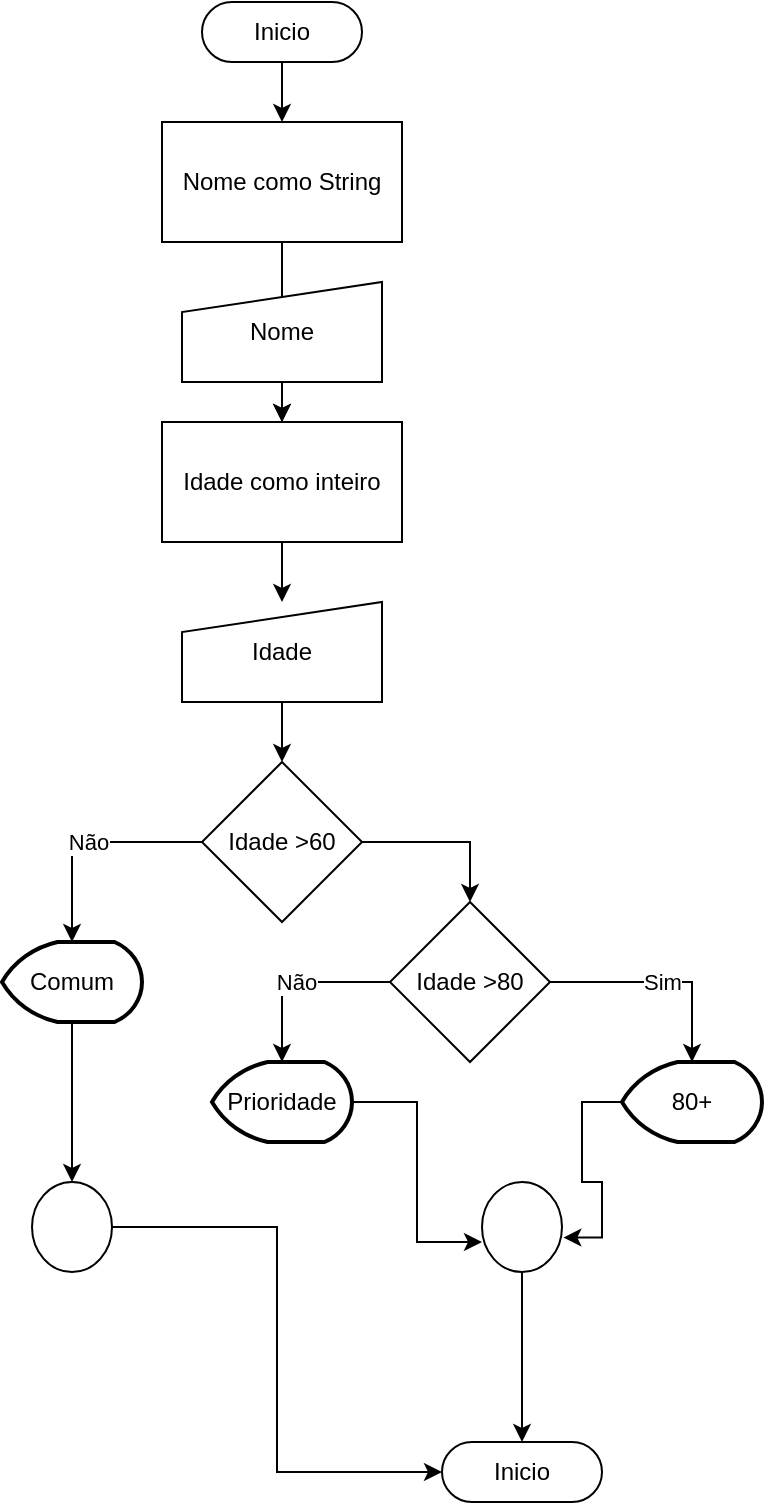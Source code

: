 <mxfile version="21.7.2" type="github">
  <diagram id="C5RBs43oDa-KdzZeNtuy" name="Page-1">
    <mxGraphModel dx="874" dy="452" grid="1" gridSize="10" guides="1" tooltips="1" connect="1" arrows="1" fold="1" page="1" pageScale="1" pageWidth="827" pageHeight="1169" math="0" shadow="0">
      <root>
        <mxCell id="WIyWlLk6GJQsqaUBKTNV-0" />
        <mxCell id="WIyWlLk6GJQsqaUBKTNV-1" parent="WIyWlLk6GJQsqaUBKTNV-0" />
        <mxCell id="uDZbCRR8bxzwmYcP82YN-36" value="" style="edgeStyle=orthogonalEdgeStyle;rounded=0;orthogonalLoop=1;jettySize=auto;html=1;" edge="1" parent="WIyWlLk6GJQsqaUBKTNV-1" source="uDZbCRR8bxzwmYcP82YN-34" target="uDZbCRR8bxzwmYcP82YN-35">
          <mxGeometry relative="1" as="geometry" />
        </mxCell>
        <mxCell id="uDZbCRR8bxzwmYcP82YN-34" value="Inicio" style="html=1;dashed=0;whiteSpace=wrap;shape=mxgraph.dfd.start" vertex="1" parent="WIyWlLk6GJQsqaUBKTNV-1">
          <mxGeometry x="320" y="10" width="80" height="30" as="geometry" />
        </mxCell>
        <mxCell id="uDZbCRR8bxzwmYcP82YN-68" value="" style="edgeStyle=orthogonalEdgeStyle;rounded=0;orthogonalLoop=1;jettySize=auto;html=1;" edge="1" parent="WIyWlLk6GJQsqaUBKTNV-1" source="uDZbCRR8bxzwmYcP82YN-35" target="uDZbCRR8bxzwmYcP82YN-38">
          <mxGeometry relative="1" as="geometry" />
        </mxCell>
        <mxCell id="uDZbCRR8bxzwmYcP82YN-35" value="Nome como String" style="whiteSpace=wrap;html=1;dashed=0;" vertex="1" parent="WIyWlLk6GJQsqaUBKTNV-1">
          <mxGeometry x="300" y="70" width="120" height="60" as="geometry" />
        </mxCell>
        <mxCell id="uDZbCRR8bxzwmYcP82YN-39" value="" style="edgeStyle=orthogonalEdgeStyle;rounded=0;orthogonalLoop=1;jettySize=auto;html=1;" edge="1" parent="WIyWlLk6GJQsqaUBKTNV-1" source="uDZbCRR8bxzwmYcP82YN-37" target="uDZbCRR8bxzwmYcP82YN-38">
          <mxGeometry relative="1" as="geometry" />
        </mxCell>
        <mxCell id="uDZbCRR8bxzwmYcP82YN-37" value="Nome" style="shape=manualInput;whiteSpace=wrap;html=1;dashed=0;size=15;" vertex="1" parent="WIyWlLk6GJQsqaUBKTNV-1">
          <mxGeometry x="310" y="150" width="100" height="50" as="geometry" />
        </mxCell>
        <mxCell id="uDZbCRR8bxzwmYcP82YN-42" value="" style="edgeStyle=orthogonalEdgeStyle;rounded=0;orthogonalLoop=1;jettySize=auto;html=1;" edge="1" parent="WIyWlLk6GJQsqaUBKTNV-1" source="uDZbCRR8bxzwmYcP82YN-38" target="uDZbCRR8bxzwmYcP82YN-40">
          <mxGeometry relative="1" as="geometry" />
        </mxCell>
        <mxCell id="uDZbCRR8bxzwmYcP82YN-38" value="Idade como inteiro" style="whiteSpace=wrap;html=1;dashed=0;" vertex="1" parent="WIyWlLk6GJQsqaUBKTNV-1">
          <mxGeometry x="300" y="220" width="120" height="60" as="geometry" />
        </mxCell>
        <mxCell id="uDZbCRR8bxzwmYcP82YN-44" value="" style="edgeStyle=orthogonalEdgeStyle;rounded=0;orthogonalLoop=1;jettySize=auto;html=1;" edge="1" parent="WIyWlLk6GJQsqaUBKTNV-1" source="uDZbCRR8bxzwmYcP82YN-40" target="uDZbCRR8bxzwmYcP82YN-43">
          <mxGeometry relative="1" as="geometry" />
        </mxCell>
        <mxCell id="uDZbCRR8bxzwmYcP82YN-40" value="Idade" style="shape=manualInput;whiteSpace=wrap;html=1;dashed=0;size=15;" vertex="1" parent="WIyWlLk6GJQsqaUBKTNV-1">
          <mxGeometry x="310" y="310" width="100" height="50" as="geometry" />
        </mxCell>
        <mxCell id="uDZbCRR8bxzwmYcP82YN-55" style="edgeStyle=orthogonalEdgeStyle;rounded=0;orthogonalLoop=1;jettySize=auto;html=1;entryX=0.5;entryY=0;entryDx=0;entryDy=0;" edge="1" parent="WIyWlLk6GJQsqaUBKTNV-1" source="uDZbCRR8bxzwmYcP82YN-43" target="uDZbCRR8bxzwmYcP82YN-54">
          <mxGeometry relative="1" as="geometry" />
        </mxCell>
        <mxCell id="uDZbCRR8bxzwmYcP82YN-62" value="Não" style="edgeStyle=orthogonalEdgeStyle;rounded=0;orthogonalLoop=1;jettySize=auto;html=1;entryX=0.5;entryY=0;entryDx=0;entryDy=0;entryPerimeter=0;" edge="1" parent="WIyWlLk6GJQsqaUBKTNV-1" source="uDZbCRR8bxzwmYcP82YN-43" target="uDZbCRR8bxzwmYcP82YN-57">
          <mxGeometry relative="1" as="geometry" />
        </mxCell>
        <mxCell id="uDZbCRR8bxzwmYcP82YN-43" value="Idade &amp;gt;60" style="rhombus;whiteSpace=wrap;html=1;dashed=0;" vertex="1" parent="WIyWlLk6GJQsqaUBKTNV-1">
          <mxGeometry x="320" y="390" width="80" height="80" as="geometry" />
        </mxCell>
        <mxCell id="uDZbCRR8bxzwmYcP82YN-60" value="Sim" style="edgeStyle=orthogonalEdgeStyle;rounded=0;orthogonalLoop=1;jettySize=auto;html=1;entryX=0.5;entryY=0;entryDx=0;entryDy=0;entryPerimeter=0;" edge="1" parent="WIyWlLk6GJQsqaUBKTNV-1" source="uDZbCRR8bxzwmYcP82YN-54" target="uDZbCRR8bxzwmYcP82YN-59">
          <mxGeometry relative="1" as="geometry" />
        </mxCell>
        <mxCell id="uDZbCRR8bxzwmYcP82YN-61" value="Não" style="edgeStyle=orthogonalEdgeStyle;rounded=0;orthogonalLoop=1;jettySize=auto;html=1;entryX=0.5;entryY=0;entryDx=0;entryDy=0;entryPerimeter=0;" edge="1" parent="WIyWlLk6GJQsqaUBKTNV-1" source="uDZbCRR8bxzwmYcP82YN-54" target="uDZbCRR8bxzwmYcP82YN-58">
          <mxGeometry relative="1" as="geometry" />
        </mxCell>
        <mxCell id="uDZbCRR8bxzwmYcP82YN-54" value="Idade &amp;gt;80" style="rhombus;whiteSpace=wrap;html=1;dashed=0;" vertex="1" parent="WIyWlLk6GJQsqaUBKTNV-1">
          <mxGeometry x="414" y="460" width="80" height="80" as="geometry" />
        </mxCell>
        <mxCell id="uDZbCRR8bxzwmYcP82YN-78" style="edgeStyle=orthogonalEdgeStyle;rounded=0;orthogonalLoop=1;jettySize=auto;html=1;entryX=0.5;entryY=0;entryDx=0;entryDy=0;entryPerimeter=0;" edge="1" parent="WIyWlLk6GJQsqaUBKTNV-1" source="uDZbCRR8bxzwmYcP82YN-57" target="uDZbCRR8bxzwmYcP82YN-77">
          <mxGeometry relative="1" as="geometry" />
        </mxCell>
        <mxCell id="uDZbCRR8bxzwmYcP82YN-57" value="Comum" style="strokeWidth=2;html=1;shape=mxgraph.flowchart.display;whiteSpace=wrap;" vertex="1" parent="WIyWlLk6GJQsqaUBKTNV-1">
          <mxGeometry x="220" y="480" width="70" height="40" as="geometry" />
        </mxCell>
        <mxCell id="uDZbCRR8bxzwmYcP82YN-65" style="edgeStyle=orthogonalEdgeStyle;rounded=0;orthogonalLoop=1;jettySize=auto;html=1;entryX=0;entryY=0.667;entryDx=0;entryDy=0;entryPerimeter=0;" edge="1" parent="WIyWlLk6GJQsqaUBKTNV-1" source="uDZbCRR8bxzwmYcP82YN-58" target="uDZbCRR8bxzwmYcP82YN-63">
          <mxGeometry relative="1" as="geometry" />
        </mxCell>
        <mxCell id="uDZbCRR8bxzwmYcP82YN-58" value="Prioridade" style="strokeWidth=2;html=1;shape=mxgraph.flowchart.display;whiteSpace=wrap;" vertex="1" parent="WIyWlLk6GJQsqaUBKTNV-1">
          <mxGeometry x="325" y="540" width="70" height="40" as="geometry" />
        </mxCell>
        <mxCell id="uDZbCRR8bxzwmYcP82YN-64" style="edgeStyle=orthogonalEdgeStyle;rounded=0;orthogonalLoop=1;jettySize=auto;html=1;entryX=1.017;entryY=0.617;entryDx=0;entryDy=0;entryPerimeter=0;" edge="1" parent="WIyWlLk6GJQsqaUBKTNV-1" source="uDZbCRR8bxzwmYcP82YN-59" target="uDZbCRR8bxzwmYcP82YN-63">
          <mxGeometry relative="1" as="geometry" />
        </mxCell>
        <mxCell id="uDZbCRR8bxzwmYcP82YN-59" value="80+" style="strokeWidth=2;html=1;shape=mxgraph.flowchart.display;whiteSpace=wrap;" vertex="1" parent="WIyWlLk6GJQsqaUBKTNV-1">
          <mxGeometry x="530" y="540" width="70" height="40" as="geometry" />
        </mxCell>
        <mxCell id="uDZbCRR8bxzwmYcP82YN-81" style="edgeStyle=orthogonalEdgeStyle;rounded=0;orthogonalLoop=1;jettySize=auto;html=1;" edge="1" parent="WIyWlLk6GJQsqaUBKTNV-1" source="uDZbCRR8bxzwmYcP82YN-63">
          <mxGeometry relative="1" as="geometry">
            <mxPoint x="480" y="730" as="targetPoint" />
          </mxGeometry>
        </mxCell>
        <mxCell id="uDZbCRR8bxzwmYcP82YN-63" value="" style="verticalLabelPosition=bottom;verticalAlign=top;html=1;shape=mxgraph.flowchart.on-page_reference;" vertex="1" parent="WIyWlLk6GJQsqaUBKTNV-1">
          <mxGeometry x="460" y="600" width="40" height="45" as="geometry" />
        </mxCell>
        <mxCell id="uDZbCRR8bxzwmYcP82YN-75" value="Inicio" style="html=1;dashed=0;whiteSpace=wrap;shape=mxgraph.dfd.start" vertex="1" parent="WIyWlLk6GJQsqaUBKTNV-1">
          <mxGeometry x="440" y="730" width="80" height="30" as="geometry" />
        </mxCell>
        <mxCell id="uDZbCRR8bxzwmYcP82YN-79" style="edgeStyle=orthogonalEdgeStyle;rounded=0;orthogonalLoop=1;jettySize=auto;html=1;entryX=0;entryY=0.5;entryDx=0;entryDy=0;entryPerimeter=0;" edge="1" parent="WIyWlLk6GJQsqaUBKTNV-1" source="uDZbCRR8bxzwmYcP82YN-77" target="uDZbCRR8bxzwmYcP82YN-75">
          <mxGeometry relative="1" as="geometry" />
        </mxCell>
        <mxCell id="uDZbCRR8bxzwmYcP82YN-77" value="" style="verticalLabelPosition=bottom;verticalAlign=top;html=1;shape=mxgraph.flowchart.on-page_reference;" vertex="1" parent="WIyWlLk6GJQsqaUBKTNV-1">
          <mxGeometry x="235" y="600" width="40" height="45" as="geometry" />
        </mxCell>
      </root>
    </mxGraphModel>
  </diagram>
</mxfile>
